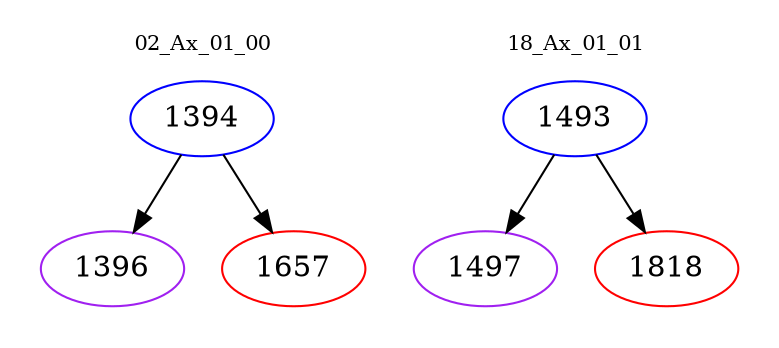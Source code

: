 digraph{
subgraph cluster_0 {
color = white
label = "02_Ax_01_00";
fontsize=10;
T0_1394 [label="1394", color="blue"]
T0_1394 -> T0_1396 [color="black"]
T0_1396 [label="1396", color="purple"]
T0_1394 -> T0_1657 [color="black"]
T0_1657 [label="1657", color="red"]
}
subgraph cluster_1 {
color = white
label = "18_Ax_01_01";
fontsize=10;
T1_1493 [label="1493", color="blue"]
T1_1493 -> T1_1497 [color="black"]
T1_1497 [label="1497", color="purple"]
T1_1493 -> T1_1818 [color="black"]
T1_1818 [label="1818", color="red"]
}
}
